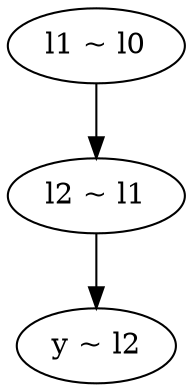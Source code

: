 digraph {
  0 [label = "l1 ~ l0"]
  1 [label = "l2 ~ l1"]
  2 [label = "y ~ l2"]
  0 -> 1
  1 -> 2
}

